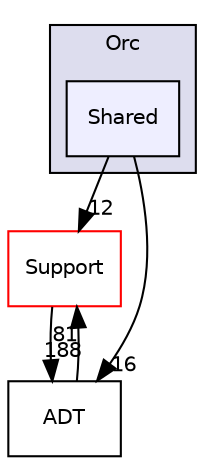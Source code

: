 digraph "include/llvm/ExecutionEngine/Orc/Shared" {
  bgcolor=transparent;
  compound=true
  node [ fontsize="10", fontname="Helvetica"];
  edge [ labelfontsize="10", labelfontname="Helvetica"];
  subgraph clusterdir_00734df7853c3add6cfb6066f377bd99 {
    graph [ bgcolor="#ddddee", pencolor="black", label="Orc" fontname="Helvetica", fontsize="10", URL="dir_00734df7853c3add6cfb6066f377bd99.html"]
  dir_3b5da4d65ff8c0234a7b6cb51dccf9f8 [shape=box, label="Shared", style="filled", fillcolor="#eeeeff", pencolor="black", URL="dir_3b5da4d65ff8c0234a7b6cb51dccf9f8.html"];
  }
  dir_ae1e398ac700924fa434b51c248a5531 [shape=box label="Support" color="red" URL="dir_ae1e398ac700924fa434b51c248a5531.html"];
  dir_32453792af2ba70c54e3ccae3a790d1b [shape=box label="ADT" URL="dir_32453792af2ba70c54e3ccae3a790d1b.html"];
  dir_3b5da4d65ff8c0234a7b6cb51dccf9f8->dir_ae1e398ac700924fa434b51c248a5531 [headlabel="12", labeldistance=1.5 headhref="dir_000268_000011.html"];
  dir_3b5da4d65ff8c0234a7b6cb51dccf9f8->dir_32453792af2ba70c54e3ccae3a790d1b [headlabel="16", labeldistance=1.5 headhref="dir_000268_000007.html"];
  dir_ae1e398ac700924fa434b51c248a5531->dir_32453792af2ba70c54e3ccae3a790d1b [headlabel="188", labeldistance=1.5 headhref="dir_000011_000007.html"];
  dir_32453792af2ba70c54e3ccae3a790d1b->dir_ae1e398ac700924fa434b51c248a5531 [headlabel="81", labeldistance=1.5 headhref="dir_000007_000011.html"];
}
